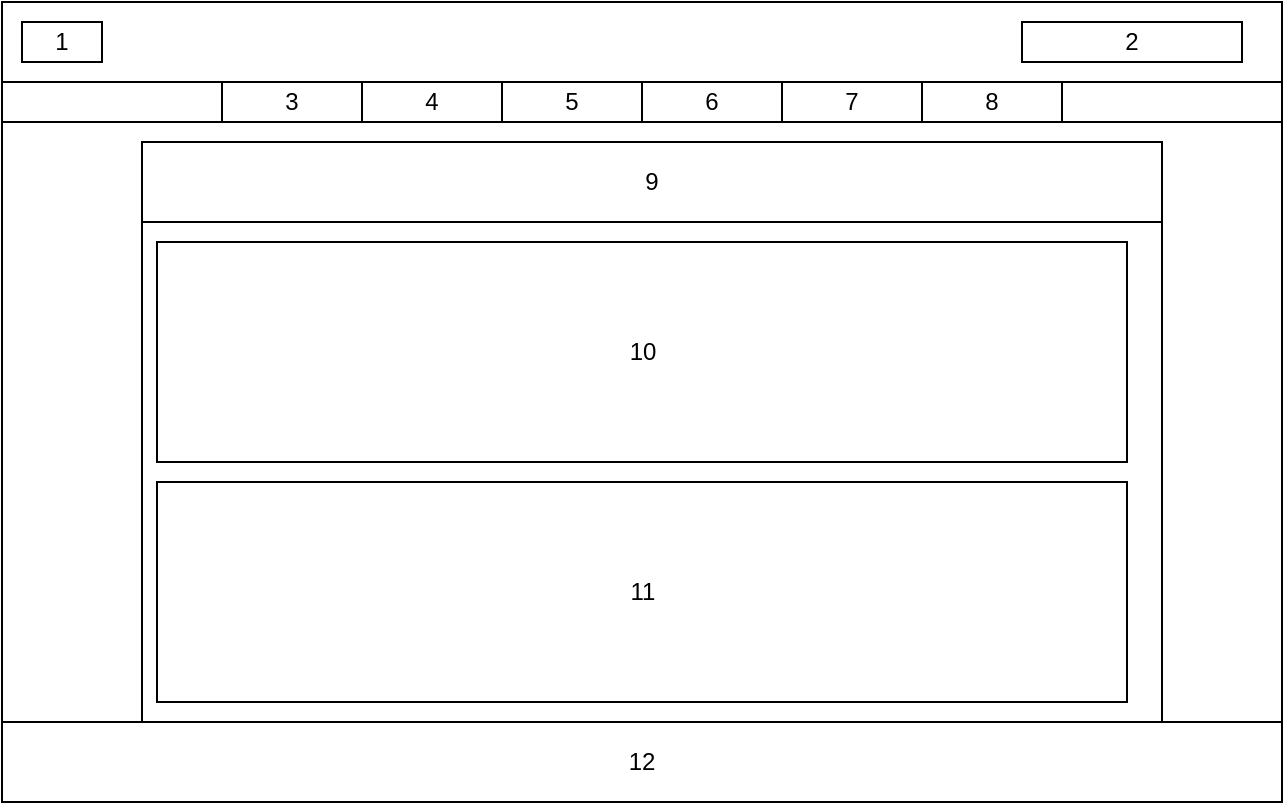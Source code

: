 <mxfile version="24.8.6">
  <diagram name="Страница — 1" id="o81VLTeZpcqACZo5OVml">
    <mxGraphModel dx="712" dy="773" grid="1" gridSize="10" guides="1" tooltips="1" connect="1" arrows="1" fold="1" page="1" pageScale="1" pageWidth="827" pageHeight="1169" math="0" shadow="0">
      <root>
        <mxCell id="0" />
        <mxCell id="1" parent="0" />
        <mxCell id="9uwFgpclSzAUGzo8QO8J-1" value="" style="rounded=0;whiteSpace=wrap;html=1;" vertex="1" parent="1">
          <mxGeometry x="120" y="160" width="640" height="360" as="geometry" />
        </mxCell>
        <mxCell id="9uwFgpclSzAUGzo8QO8J-2" value="" style="rounded=0;whiteSpace=wrap;html=1;" vertex="1" parent="1">
          <mxGeometry x="120" y="160" width="640" height="40" as="geometry" />
        </mxCell>
        <mxCell id="9uwFgpclSzAUGzo8QO8J-3" value="1" style="rounded=0;whiteSpace=wrap;html=1;" vertex="1" parent="1">
          <mxGeometry x="130" y="170" width="40" height="20" as="geometry" />
        </mxCell>
        <mxCell id="9uwFgpclSzAUGzo8QO8J-4" value="2" style="rounded=0;whiteSpace=wrap;html=1;" vertex="1" parent="1">
          <mxGeometry x="630" y="170" width="110" height="20" as="geometry" />
        </mxCell>
        <mxCell id="9uwFgpclSzAUGzo8QO8J-5" value="" style="rounded=0;whiteSpace=wrap;html=1;" vertex="1" parent="1">
          <mxGeometry x="120" y="200" width="640" height="20" as="geometry" />
        </mxCell>
        <mxCell id="9uwFgpclSzAUGzo8QO8J-6" value="4" style="rounded=0;whiteSpace=wrap;html=1;" vertex="1" parent="1">
          <mxGeometry x="300" y="200" width="70" height="20" as="geometry" />
        </mxCell>
        <mxCell id="9uwFgpclSzAUGzo8QO8J-7" value="5" style="rounded=0;whiteSpace=wrap;html=1;" vertex="1" parent="1">
          <mxGeometry x="370" y="200" width="70" height="20" as="geometry" />
        </mxCell>
        <mxCell id="9uwFgpclSzAUGzo8QO8J-8" value="6" style="rounded=0;whiteSpace=wrap;html=1;" vertex="1" parent="1">
          <mxGeometry x="440" y="200" width="70" height="20" as="geometry" />
        </mxCell>
        <mxCell id="9uwFgpclSzAUGzo8QO8J-9" value="7" style="rounded=0;whiteSpace=wrap;html=1;" vertex="1" parent="1">
          <mxGeometry x="510" y="200" width="70" height="20" as="geometry" />
        </mxCell>
        <mxCell id="9uwFgpclSzAUGzo8QO8J-10" value="8" style="rounded=0;whiteSpace=wrap;html=1;" vertex="1" parent="1">
          <mxGeometry x="580" y="200" width="70" height="20" as="geometry" />
        </mxCell>
        <mxCell id="9uwFgpclSzAUGzo8QO8J-11" value="3" style="rounded=0;whiteSpace=wrap;html=1;" vertex="1" parent="1">
          <mxGeometry x="230" y="200" width="70" height="20" as="geometry" />
        </mxCell>
        <mxCell id="9uwFgpclSzAUGzo8QO8J-12" value="" style="rounded=0;whiteSpace=wrap;html=1;" vertex="1" parent="1">
          <mxGeometry x="190" y="230" width="510" height="290" as="geometry" />
        </mxCell>
        <mxCell id="9uwFgpclSzAUGzo8QO8J-13" value="12" style="rounded=0;whiteSpace=wrap;html=1;" vertex="1" parent="1">
          <mxGeometry x="120" y="520" width="640" height="40" as="geometry" />
        </mxCell>
        <mxCell id="9uwFgpclSzAUGzo8QO8J-14" value="9" style="rounded=0;whiteSpace=wrap;html=1;" vertex="1" parent="1">
          <mxGeometry x="190" y="230" width="510" height="40" as="geometry" />
        </mxCell>
        <mxCell id="9uwFgpclSzAUGzo8QO8J-15" value="10" style="rounded=0;whiteSpace=wrap;html=1;" vertex="1" parent="1">
          <mxGeometry x="197.5" y="280" width="485" height="110" as="geometry" />
        </mxCell>
        <mxCell id="9uwFgpclSzAUGzo8QO8J-21" value="11" style="rounded=0;whiteSpace=wrap;html=1;" vertex="1" parent="1">
          <mxGeometry x="197.5" y="400" width="485" height="110" as="geometry" />
        </mxCell>
      </root>
    </mxGraphModel>
  </diagram>
</mxfile>

